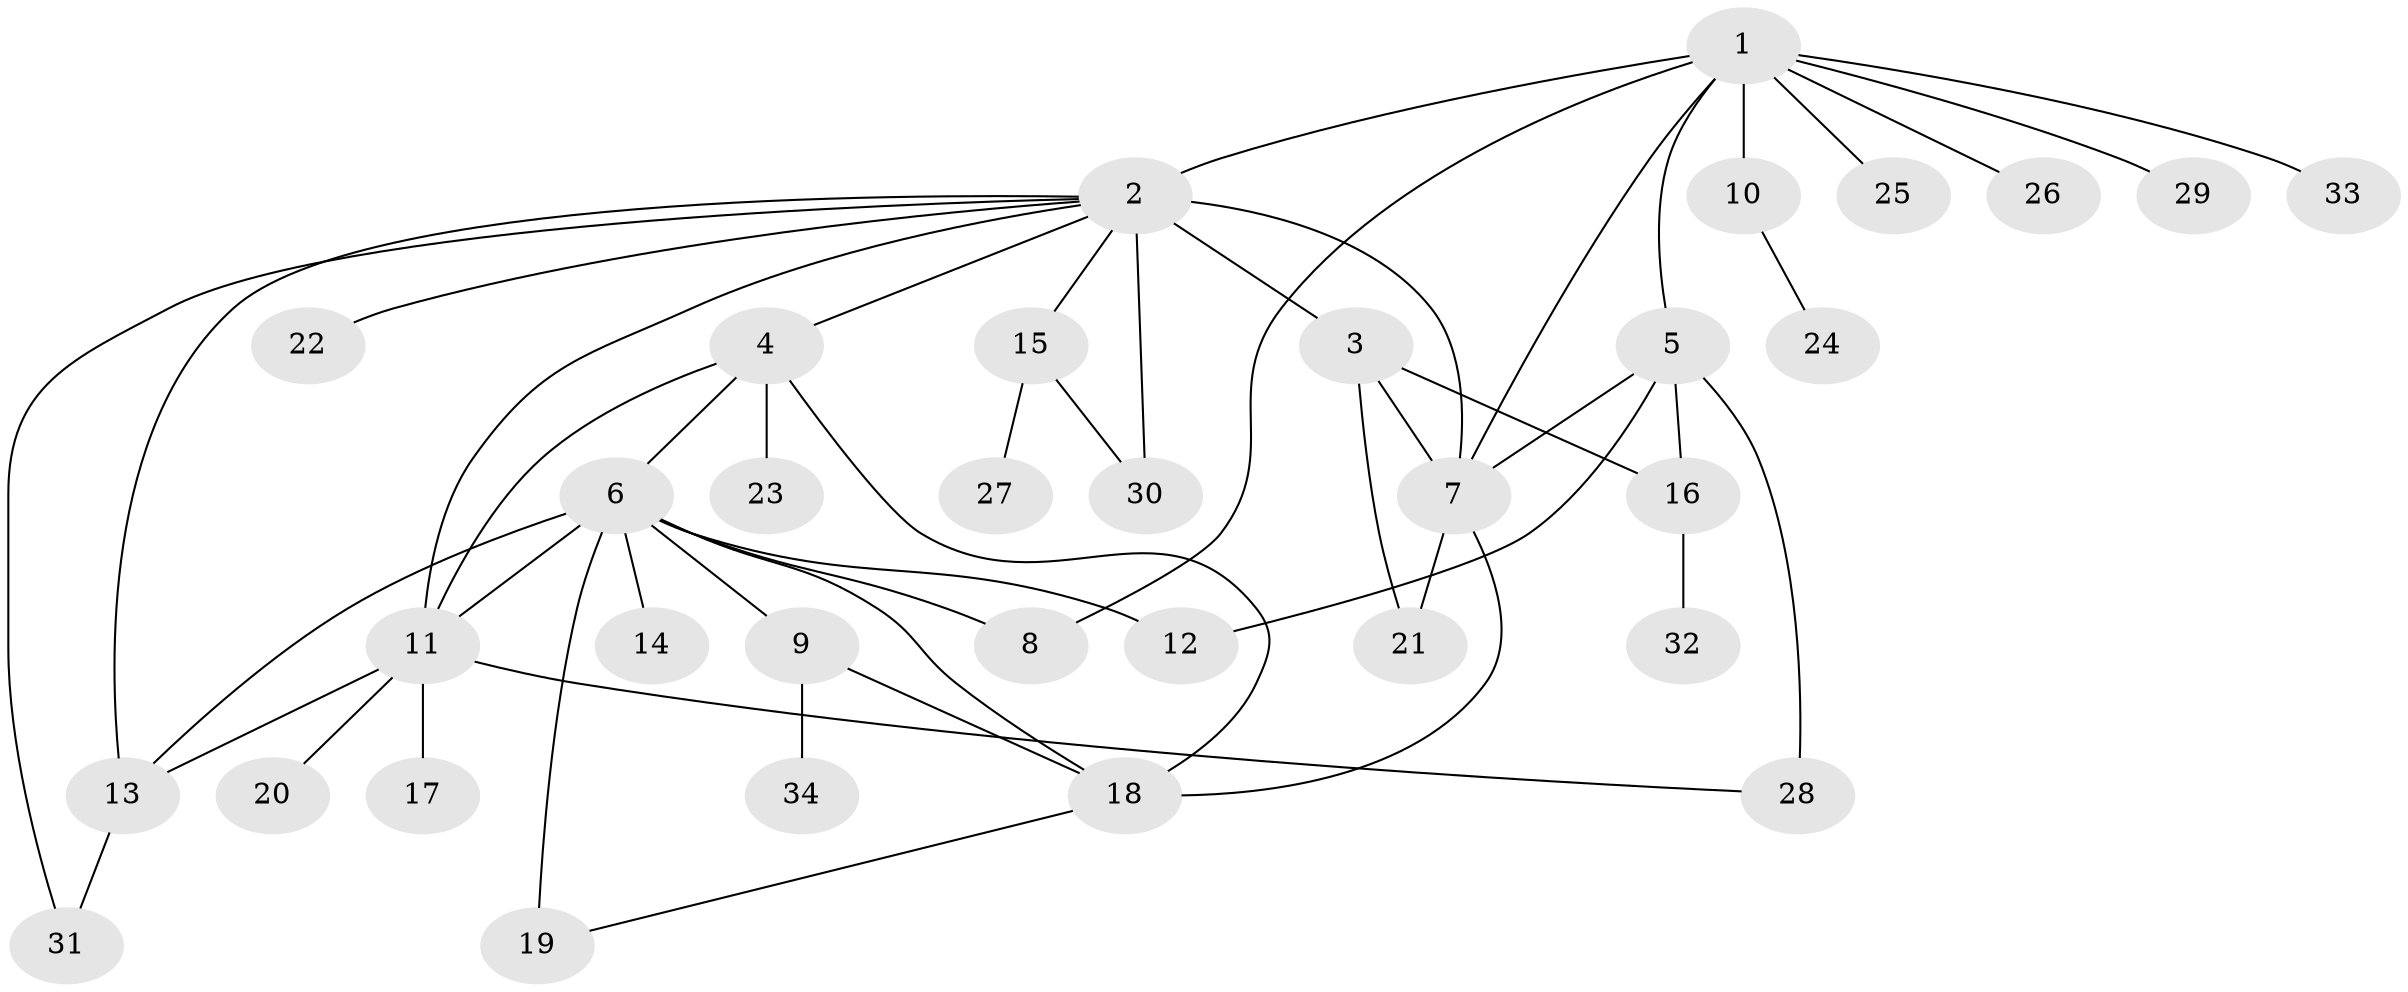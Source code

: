 // original degree distribution, {10: 0.014925373134328358, 17: 0.014925373134328358, 3: 0.1044776119402985, 8: 0.04477611940298507, 4: 0.05970149253731343, 2: 0.19402985074626866, 11: 0.014925373134328358, 1: 0.5223880597014925, 5: 0.014925373134328358, 7: 0.014925373134328358}
// Generated by graph-tools (version 1.1) at 2025/35/03/09/25 02:35:26]
// undirected, 34 vertices, 51 edges
graph export_dot {
graph [start="1"]
  node [color=gray90,style=filled];
  1;
  2;
  3;
  4;
  5;
  6;
  7;
  8;
  9;
  10;
  11;
  12;
  13;
  14;
  15;
  16;
  17;
  18;
  19;
  20;
  21;
  22;
  23;
  24;
  25;
  26;
  27;
  28;
  29;
  30;
  31;
  32;
  33;
  34;
  1 -- 2 [weight=1.0];
  1 -- 5 [weight=1.0];
  1 -- 7 [weight=1.0];
  1 -- 8 [weight=1.0];
  1 -- 10 [weight=1.0];
  1 -- 25 [weight=1.0];
  1 -- 26 [weight=1.0];
  1 -- 29 [weight=1.0];
  1 -- 33 [weight=1.0];
  2 -- 3 [weight=6.0];
  2 -- 4 [weight=1.0];
  2 -- 7 [weight=1.0];
  2 -- 11 [weight=1.0];
  2 -- 13 [weight=1.0];
  2 -- 15 [weight=1.0];
  2 -- 22 [weight=1.0];
  2 -- 30 [weight=1.0];
  2 -- 31 [weight=1.0];
  3 -- 7 [weight=1.0];
  3 -- 16 [weight=1.0];
  3 -- 21 [weight=1.0];
  4 -- 6 [weight=1.0];
  4 -- 11 [weight=1.0];
  4 -- 18 [weight=1.0];
  4 -- 23 [weight=3.0];
  5 -- 7 [weight=1.0];
  5 -- 12 [weight=1.0];
  5 -- 16 [weight=1.0];
  5 -- 28 [weight=3.0];
  6 -- 8 [weight=1.0];
  6 -- 9 [weight=1.0];
  6 -- 11 [weight=1.0];
  6 -- 12 [weight=1.0];
  6 -- 13 [weight=2.0];
  6 -- 14 [weight=1.0];
  6 -- 18 [weight=1.0];
  6 -- 19 [weight=2.0];
  7 -- 18 [weight=2.0];
  7 -- 21 [weight=1.0];
  9 -- 18 [weight=1.0];
  9 -- 34 [weight=1.0];
  10 -- 24 [weight=1.0];
  11 -- 13 [weight=1.0];
  11 -- 17 [weight=2.0];
  11 -- 20 [weight=1.0];
  11 -- 28 [weight=1.0];
  13 -- 31 [weight=1.0];
  15 -- 27 [weight=1.0];
  15 -- 30 [weight=1.0];
  16 -- 32 [weight=2.0];
  18 -- 19 [weight=1.0];
}
